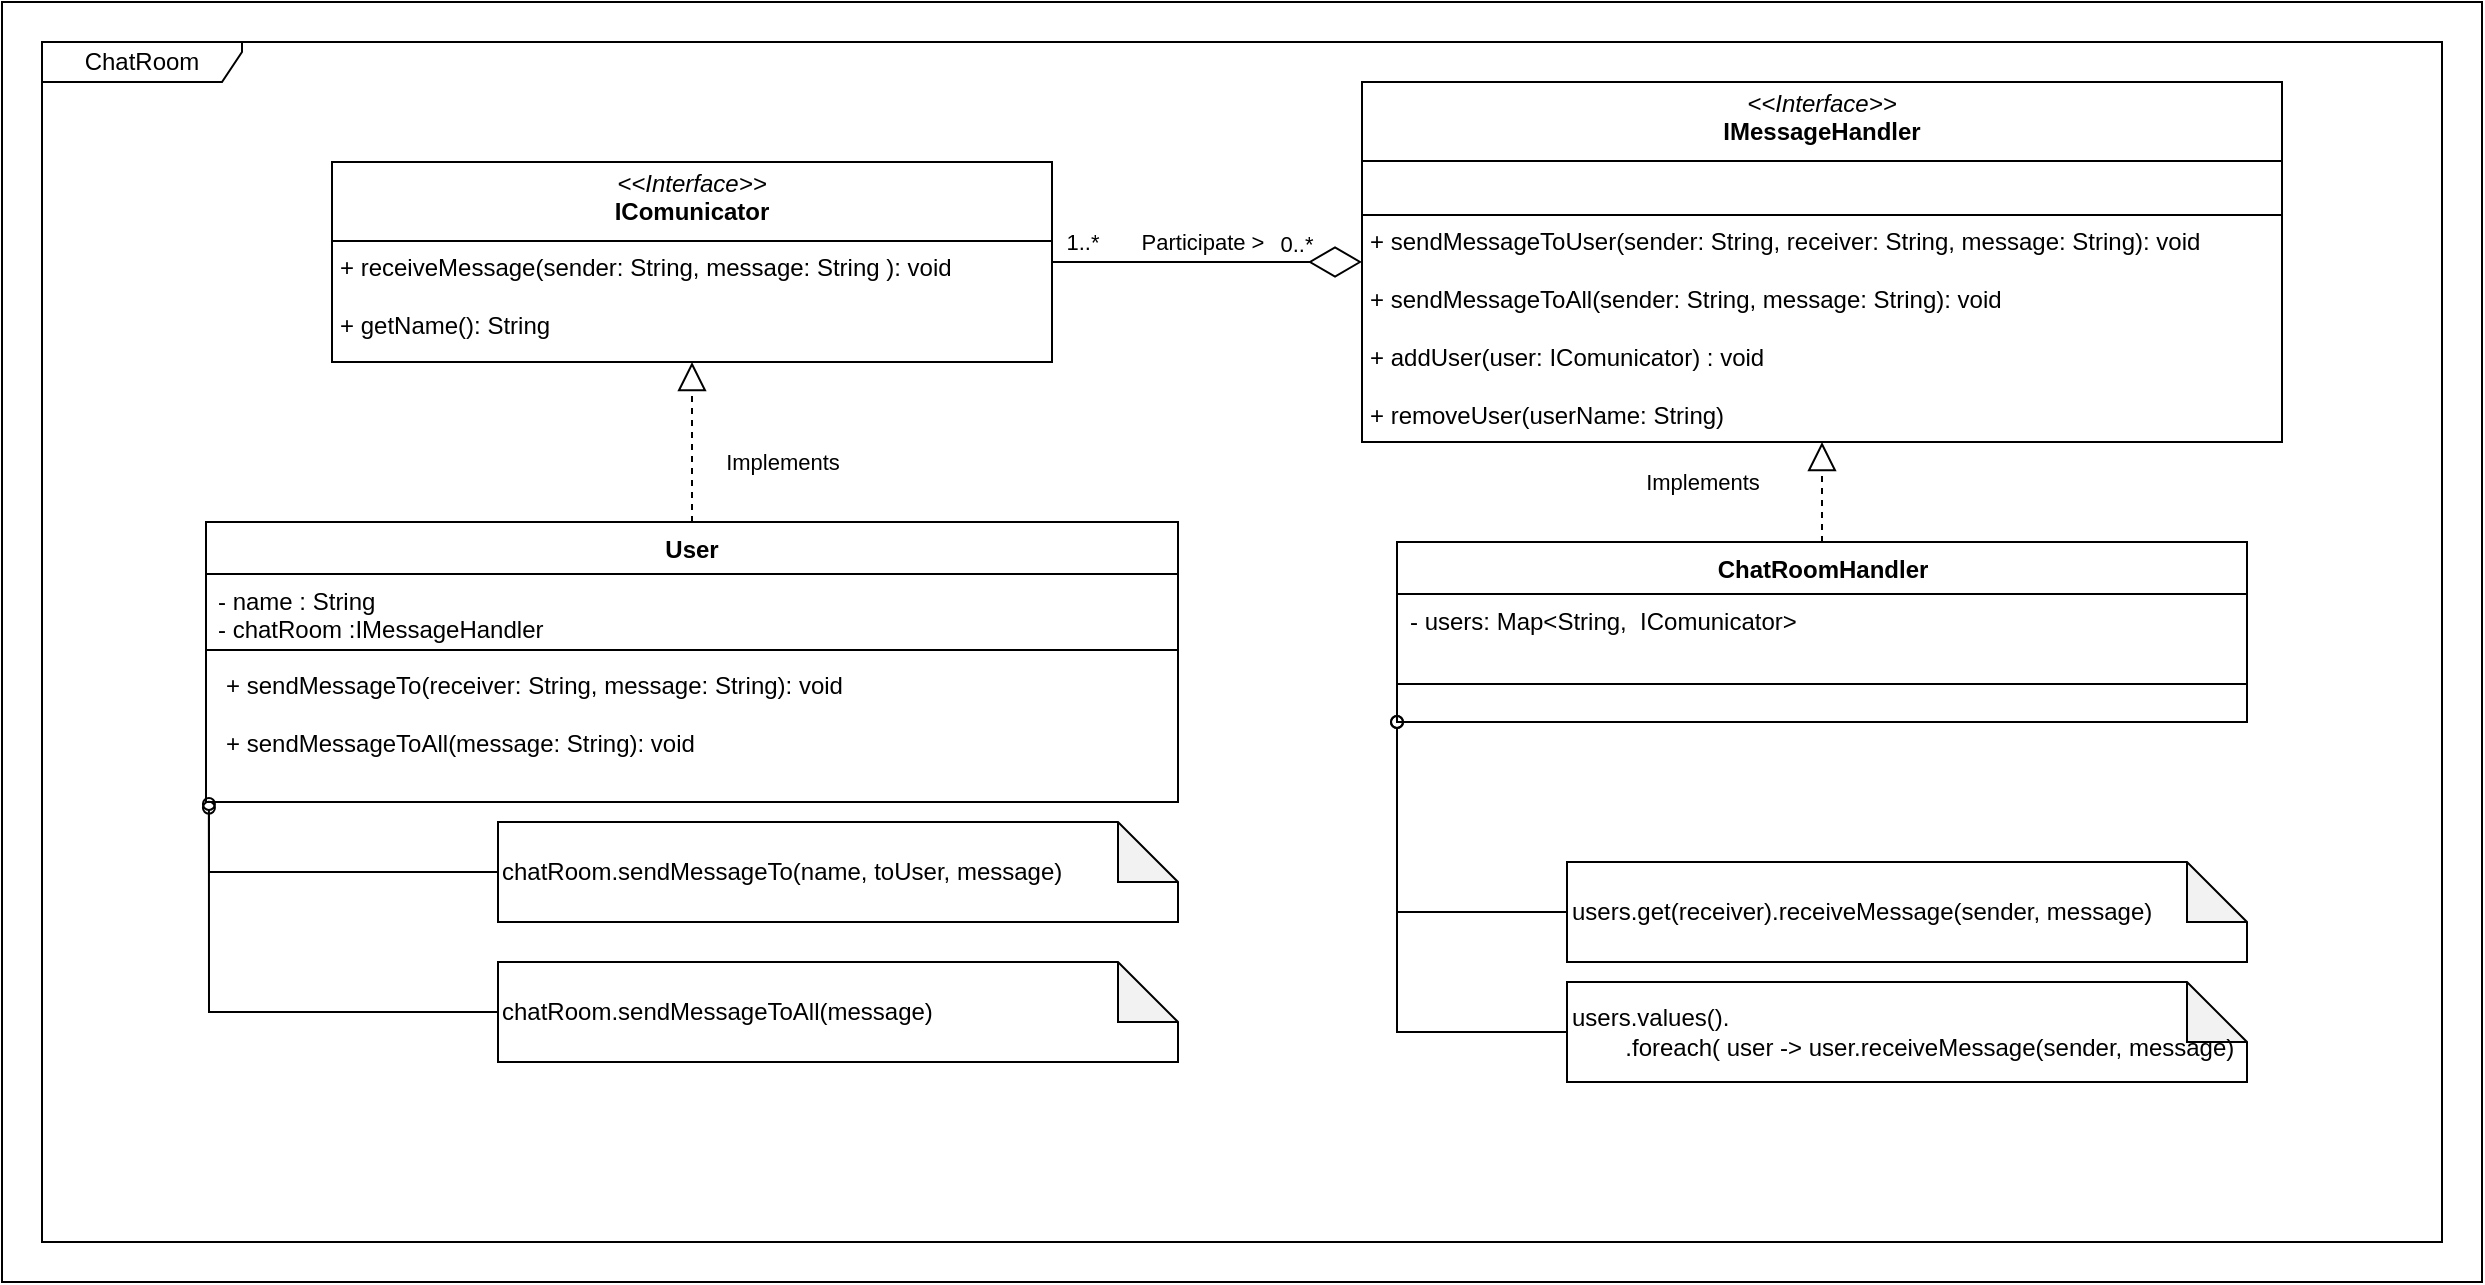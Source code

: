 <mxfile version="28.2.5">
  <diagram id="C5RBs43oDa-KdzZeNtuy" name="Page-1">
    <mxGraphModel dx="1163" dy="628" grid="1" gridSize="10" guides="1" tooltips="1" connect="1" arrows="1" fold="1" page="1" pageScale="1" pageWidth="827" pageHeight="1169" math="0" shadow="0">
      <root>
        <mxCell id="WIyWlLk6GJQsqaUBKTNV-0" />
        <mxCell id="WIyWlLk6GJQsqaUBKTNV-1" parent="WIyWlLk6GJQsqaUBKTNV-0" />
        <mxCell id="-PBik_-jsezhcIDBe71E-32" value="" style="rounded=0;whiteSpace=wrap;html=1;" vertex="1" parent="WIyWlLk6GJQsqaUBKTNV-1">
          <mxGeometry x="160" y="90" width="1240" height="640" as="geometry" />
        </mxCell>
        <mxCell id="-PBik_-jsezhcIDBe71E-0" value="&lt;p style=&quot;margin:0px;margin-top:4px;text-align:center;&quot;&gt;&lt;i&gt;&amp;lt;&amp;lt;Interface&amp;gt;&amp;gt;&lt;/i&gt;&lt;br&gt;&lt;b&gt;IComunicator&lt;/b&gt;&lt;/p&gt;&lt;hr size=&quot;1&quot; style=&quot;border-style:solid;&quot;&gt;&lt;p style=&quot;margin:0px;margin-left:4px;&quot;&gt;&lt;/p&gt;&lt;p style=&quot;margin:0px;margin-left:4px;&quot;&gt;&lt;span style=&quot;background-color: transparent; color: light-dark(rgb(0, 0, 0), rgb(255, 255, 255));&quot;&gt;+ receiveMessage(&lt;/span&gt;&lt;span style=&quot;background-color: transparent; color: light-dark(rgb(0, 0, 0), rgb(255, 255, 255));&quot;&gt;sender: String,&amp;nbsp;&lt;/span&gt;&lt;span style=&quot;background-color: transparent; color: light-dark(rgb(0, 0, 0), rgb(255, 255, 255));&quot;&gt;message: String ): void&lt;/span&gt;&lt;/p&gt;&lt;p style=&quot;margin:0px;margin-left:4px;&quot;&gt;&lt;span style=&quot;background-color: transparent; color: light-dark(rgb(0, 0, 0), rgb(255, 255, 255));&quot;&gt;&lt;br&gt;&lt;/span&gt;&lt;/p&gt;&lt;p style=&quot;margin:0px;margin-left:4px;&quot;&gt;&lt;span style=&quot;background-color: transparent; color: light-dark(rgb(0, 0, 0), rgb(255, 255, 255));&quot;&gt;+ getName(): String&lt;/span&gt;&lt;/p&gt;" style="verticalAlign=top;align=left;overflow=fill;html=1;whiteSpace=wrap;" vertex="1" parent="WIyWlLk6GJQsqaUBKTNV-1">
          <mxGeometry x="325" y="170" width="360" height="100" as="geometry" />
        </mxCell>
        <mxCell id="-PBik_-jsezhcIDBe71E-1" value="User" style="swimlane;fontStyle=1;align=center;verticalAlign=top;childLayout=stackLayout;horizontal=1;startSize=26;horizontalStack=0;resizeParent=1;resizeParentMax=0;resizeLast=0;collapsible=1;marginBottom=0;whiteSpace=wrap;html=1;" vertex="1" parent="WIyWlLk6GJQsqaUBKTNV-1">
          <mxGeometry x="262" y="350" width="486" height="140" as="geometry" />
        </mxCell>
        <mxCell id="-PBik_-jsezhcIDBe71E-2" value="- name : String&lt;div&gt;- chatRoom :IMessageHandler&lt;/div&gt;" style="text;strokeColor=none;fillColor=none;align=left;verticalAlign=top;spacingLeft=4;spacingRight=4;overflow=hidden;rotatable=0;points=[[0,0.5],[1,0.5]];portConstraint=eastwest;whiteSpace=wrap;html=1;" vertex="1" parent="-PBik_-jsezhcIDBe71E-1">
          <mxGeometry y="26" width="486" height="34" as="geometry" />
        </mxCell>
        <mxCell id="-PBik_-jsezhcIDBe71E-3" value="" style="line;strokeWidth=1;fillColor=none;align=left;verticalAlign=middle;spacingTop=-1;spacingLeft=3;spacingRight=3;rotatable=0;labelPosition=right;points=[];portConstraint=eastwest;strokeColor=inherit;" vertex="1" parent="-PBik_-jsezhcIDBe71E-1">
          <mxGeometry y="60" width="486" height="8" as="geometry" />
        </mxCell>
        <mxCell id="-PBik_-jsezhcIDBe71E-4" value="&lt;p style=&quot;margin: 0px 0px 0px 4px;&quot;&gt;+ sendMessageTo(receiver: String, message: String): void&lt;br&gt;&lt;/p&gt;&lt;p style=&quot;margin: 0px 0px 0px 4px;&quot;&gt;&lt;br&gt;&lt;/p&gt;&lt;p style=&quot;margin: 0px 0px 0px 4px;&quot;&gt;+ sendMessageToAll(message: String): void&lt;/p&gt;" style="text;strokeColor=none;fillColor=none;align=left;verticalAlign=top;spacingLeft=4;spacingRight=4;overflow=hidden;rotatable=0;points=[[0,0.5],[1,0.5]];portConstraint=eastwest;whiteSpace=wrap;html=1;" vertex="1" parent="-PBik_-jsezhcIDBe71E-1">
          <mxGeometry y="68" width="486" height="72" as="geometry" />
        </mxCell>
        <mxCell id="-PBik_-jsezhcIDBe71E-5" value="" style="endArrow=block;dashed=1;endFill=0;endSize=12;html=1;rounded=0;entryX=0.5;entryY=1;entryDx=0;entryDy=0;exitX=0.5;exitY=0;exitDx=0;exitDy=0;" edge="1" parent="WIyWlLk6GJQsqaUBKTNV-1" source="-PBik_-jsezhcIDBe71E-1" target="-PBik_-jsezhcIDBe71E-0">
          <mxGeometry width="160" relative="1" as="geometry">
            <mxPoint x="330" y="370" as="sourcePoint" />
            <mxPoint x="490" y="370" as="targetPoint" />
          </mxGeometry>
        </mxCell>
        <mxCell id="-PBik_-jsezhcIDBe71E-7" value="chatRoom.sendMessageTo(name, toUser, message)" style="shape=note;whiteSpace=wrap;html=1;backgroundOutline=1;darkOpacity=0.05;align=left;" vertex="1" parent="WIyWlLk6GJQsqaUBKTNV-1">
          <mxGeometry x="408" y="500" width="340" height="50" as="geometry" />
        </mxCell>
        <mxCell id="-PBik_-jsezhcIDBe71E-12" value="chatRoom.sendMessageToAll(message)" style="shape=note;whiteSpace=wrap;html=1;backgroundOutline=1;darkOpacity=0.05;align=left;" vertex="1" parent="WIyWlLk6GJQsqaUBKTNV-1">
          <mxGeometry x="408" y="570" width="340" height="50" as="geometry" />
        </mxCell>
        <mxCell id="-PBik_-jsezhcIDBe71E-15" value="&lt;p style=&quot;margin:0px;margin-top:4px;text-align:center;&quot;&gt;&lt;i&gt;&amp;lt;&amp;lt;Interface&amp;gt;&amp;gt;&lt;/i&gt;&lt;br&gt;&lt;b&gt;IMessageHandler&lt;/b&gt;&lt;/p&gt;&lt;hr size=&quot;1&quot; style=&quot;border-style:solid;&quot;&gt;&lt;p style=&quot;margin:0px;margin-left:4px;&quot;&gt;&lt;br&gt;&lt;/p&gt;&lt;hr size=&quot;1&quot; style=&quot;border-style:solid;&quot;&gt;&lt;p style=&quot;margin: 0px 0px 0px 4px;&quot;&gt;+ sendMessageToUser(sender: String, receiver: String, message: String): void&lt;br&gt;&lt;/p&gt;&lt;p style=&quot;margin: 0px 0px 0px 4px;&quot;&gt;&lt;br&gt;&lt;/p&gt;&lt;p style=&quot;margin: 0px 0px 0px 4px;&quot;&gt;+ sendMessageToAll(sender: String, message: String): void&lt;/p&gt;&lt;p style=&quot;margin: 0px 0px 0px 4px;&quot;&gt;&lt;br&gt;&lt;/p&gt;&lt;p style=&quot;margin: 0px 0px 0px 4px;&quot;&gt;+ addUser(user: IComunicator) : void&lt;/p&gt;&lt;p style=&quot;margin: 0px 0px 0px 4px;&quot;&gt;&lt;br&gt;&lt;/p&gt;&lt;p style=&quot;margin: 0px 0px 0px 4px;&quot;&gt;+ removeUser(userName: String)&lt;/p&gt;" style="verticalAlign=top;align=left;overflow=fill;html=1;whiteSpace=wrap;" vertex="1" parent="WIyWlLk6GJQsqaUBKTNV-1">
          <mxGeometry x="840" y="130" width="460" height="180" as="geometry" />
        </mxCell>
        <mxCell id="-PBik_-jsezhcIDBe71E-16" value="ChatRoomHandler" style="swimlane;fontStyle=1;align=center;verticalAlign=top;childLayout=stackLayout;horizontal=1;startSize=26;horizontalStack=0;resizeParent=1;resizeParentMax=0;resizeLast=0;collapsible=1;marginBottom=0;whiteSpace=wrap;html=1;" vertex="1" parent="WIyWlLk6GJQsqaUBKTNV-1">
          <mxGeometry x="857.5" y="360" width="425" height="90" as="geometry" />
        </mxCell>
        <mxCell id="-PBik_-jsezhcIDBe71E-17" value="- users: Map&amp;lt;String,&amp;nbsp; IComunicator&amp;gt;" style="text;strokeColor=none;fillColor=none;align=left;verticalAlign=top;spacingLeft=4;spacingRight=4;overflow=hidden;rotatable=0;points=[[0,0.5],[1,0.5]];portConstraint=eastwest;whiteSpace=wrap;html=1;" vertex="1" parent="-PBik_-jsezhcIDBe71E-16">
          <mxGeometry y="26" width="425" height="26" as="geometry" />
        </mxCell>
        <mxCell id="-PBik_-jsezhcIDBe71E-18" value="" style="line;strokeWidth=1;fillColor=none;align=left;verticalAlign=middle;spacingTop=-1;spacingLeft=3;spacingRight=3;rotatable=0;labelPosition=right;points=[];portConstraint=eastwest;strokeColor=inherit;" vertex="1" parent="-PBik_-jsezhcIDBe71E-16">
          <mxGeometry y="52" width="425" height="38" as="geometry" />
        </mxCell>
        <mxCell id="-PBik_-jsezhcIDBe71E-20" value="" style="endArrow=block;dashed=1;endFill=0;endSize=12;html=1;rounded=0;entryX=0.5;entryY=1;entryDx=0;entryDy=0;exitX=0.5;exitY=0;exitDx=0;exitDy=0;" edge="1" parent="WIyWlLk6GJQsqaUBKTNV-1" source="-PBik_-jsezhcIDBe71E-16" target="-PBik_-jsezhcIDBe71E-15">
          <mxGeometry width="160" relative="1" as="geometry">
            <mxPoint x="1010" y="390" as="sourcePoint" />
            <mxPoint x="1010" y="310" as="targetPoint" />
          </mxGeometry>
        </mxCell>
        <mxCell id="-PBik_-jsezhcIDBe71E-21" value="users.get(receiver).receiveMessage(sender, message)" style="shape=note;whiteSpace=wrap;html=1;backgroundOutline=1;darkOpacity=0.05;align=left;" vertex="1" parent="WIyWlLk6GJQsqaUBKTNV-1">
          <mxGeometry x="942.5" y="520" width="340" height="50" as="geometry" />
        </mxCell>
        <mxCell id="-PBik_-jsezhcIDBe71E-22" value="users.values().&lt;div&gt;&lt;span style=&quot;white-space: pre;&quot;&gt;&#x9;&lt;/span&gt;.foreach( user -&amp;gt; user.receiveMessage(sender, message)&lt;/div&gt;" style="shape=note;whiteSpace=wrap;html=1;backgroundOutline=1;darkOpacity=0.05;align=left;" vertex="1" parent="WIyWlLk6GJQsqaUBKTNV-1">
          <mxGeometry x="942.5" y="580" width="340" height="50" as="geometry" />
        </mxCell>
        <mxCell id="-PBik_-jsezhcIDBe71E-25" value="" style="endArrow=diamondThin;endFill=0;endSize=24;html=1;rounded=0;entryX=0;entryY=0.5;entryDx=0;entryDy=0;exitX=1;exitY=0.5;exitDx=0;exitDy=0;" edge="1" parent="WIyWlLk6GJQsqaUBKTNV-1" source="-PBik_-jsezhcIDBe71E-0" target="-PBik_-jsezhcIDBe71E-15">
          <mxGeometry width="160" relative="1" as="geometry">
            <mxPoint x="640" y="430" as="sourcePoint" />
            <mxPoint x="800" y="430" as="targetPoint" />
          </mxGeometry>
        </mxCell>
        <mxCell id="-PBik_-jsezhcIDBe71E-26" value="Participate &amp;gt;" style="edgeLabel;html=1;align=center;verticalAlign=middle;resizable=0;points=[];" vertex="1" connectable="0" parent="-PBik_-jsezhcIDBe71E-25">
          <mxGeometry x="0.209" y="-2" relative="1" as="geometry">
            <mxPoint x="-19" y="-12" as="offset" />
          </mxGeometry>
        </mxCell>
        <mxCell id="-PBik_-jsezhcIDBe71E-27" value="1..*" style="edgeLabel;html=1;align=center;verticalAlign=middle;resizable=0;points=[];" vertex="1" connectable="0" parent="WIyWlLk6GJQsqaUBKTNV-1">
          <mxGeometry x="700" y="210" as="geometry" />
        </mxCell>
        <mxCell id="-PBik_-jsezhcIDBe71E-28" value="0..*" style="edgeLabel;html=1;align=center;verticalAlign=middle;resizable=0;points=[];" vertex="1" connectable="0" parent="WIyWlLk6GJQsqaUBKTNV-1">
          <mxGeometry x="810" y="210" as="geometry">
            <mxPoint x="-3" y="1" as="offset" />
          </mxGeometry>
        </mxCell>
        <mxCell id="-PBik_-jsezhcIDBe71E-29" value="Implements" style="edgeLabel;html=1;align=center;verticalAlign=middle;resizable=0;points=[];" vertex="1" connectable="0" parent="WIyWlLk6GJQsqaUBKTNV-1">
          <mxGeometry x="550" y="320" as="geometry" />
        </mxCell>
        <mxCell id="-PBik_-jsezhcIDBe71E-30" value="Implements" style="edgeLabel;html=1;align=center;verticalAlign=middle;resizable=0;points=[];" vertex="1" connectable="0" parent="WIyWlLk6GJQsqaUBKTNV-1">
          <mxGeometry x="1010" y="330" as="geometry" />
        </mxCell>
        <mxCell id="-PBik_-jsezhcIDBe71E-31" value="ChatRoom" style="shape=umlFrame;whiteSpace=wrap;html=1;pointerEvents=0;width=100;height=20;" vertex="1" parent="WIyWlLk6GJQsqaUBKTNV-1">
          <mxGeometry x="180" y="110" width="1200" height="600" as="geometry" />
        </mxCell>
        <mxCell id="-PBik_-jsezhcIDBe71E-33" value="" style="endArrow=none;html=1;rounded=0;exitX=0;exitY=1;exitDx=0;exitDy=0;entryX=0;entryY=0.5;entryDx=0;entryDy=0;entryPerimeter=0;edgeStyle=orthogonalEdgeStyle;startArrow=oval;startFill=0;endFill=0;" edge="1" parent="WIyWlLk6GJQsqaUBKTNV-1" source="-PBik_-jsezhcIDBe71E-16" target="-PBik_-jsezhcIDBe71E-21">
          <mxGeometry width="50" height="50" relative="1" as="geometry">
            <mxPoint x="940" y="440" as="sourcePoint" />
            <mxPoint x="990" y="390" as="targetPoint" />
          </mxGeometry>
        </mxCell>
        <mxCell id="-PBik_-jsezhcIDBe71E-34" value="" style="endArrow=none;html=1;rounded=0;exitX=0;exitY=1;exitDx=0;exitDy=0;entryX=0;entryY=0.5;entryDx=0;entryDy=0;entryPerimeter=0;edgeStyle=orthogonalEdgeStyle;shape=wire;dashed=1;endFill=0;startArrow=oval;startFill=0;" edge="1" parent="WIyWlLk6GJQsqaUBKTNV-1" source="-PBik_-jsezhcIDBe71E-16" target="-PBik_-jsezhcIDBe71E-22">
          <mxGeometry width="50" height="50" relative="1" as="geometry">
            <mxPoint x="820" y="530" as="sourcePoint" />
            <mxPoint x="905" y="585" as="targetPoint" />
          </mxGeometry>
        </mxCell>
        <mxCell id="-PBik_-jsezhcIDBe71E-35" value="" style="endArrow=none;html=1;rounded=0;exitX=0.003;exitY=1.014;exitDx=0;exitDy=0;exitPerimeter=0;entryX=0;entryY=0.5;entryDx=0;entryDy=0;entryPerimeter=0;edgeStyle=orthogonalEdgeStyle;startArrow=oval;startFill=0;" edge="1" parent="WIyWlLk6GJQsqaUBKTNV-1" source="-PBik_-jsezhcIDBe71E-4" target="-PBik_-jsezhcIDBe71E-7">
          <mxGeometry width="50" height="50" relative="1" as="geometry">
            <mxPoint x="470" y="440" as="sourcePoint" />
            <mxPoint x="520" y="390" as="targetPoint" />
            <Array as="points">
              <mxPoint x="264" y="525" />
            </Array>
          </mxGeometry>
        </mxCell>
        <mxCell id="-PBik_-jsezhcIDBe71E-36" value="" style="endArrow=none;html=1;rounded=0;exitX=0.003;exitY=1.04;exitDx=0;exitDy=0;exitPerimeter=0;entryX=0;entryY=0.5;entryDx=0;entryDy=0;entryPerimeter=0;edgeStyle=orthogonalEdgeStyle;startArrow=oval;startFill=0;" edge="1" parent="WIyWlLk6GJQsqaUBKTNV-1" source="-PBik_-jsezhcIDBe71E-4" target="-PBik_-jsezhcIDBe71E-12">
          <mxGeometry width="50" height="50" relative="1" as="geometry">
            <mxPoint x="263" y="536" as="sourcePoint" />
            <mxPoint x="408" y="570" as="targetPoint" />
            <Array as="points">
              <mxPoint x="264" y="595" />
            </Array>
          </mxGeometry>
        </mxCell>
      </root>
    </mxGraphModel>
  </diagram>
</mxfile>
